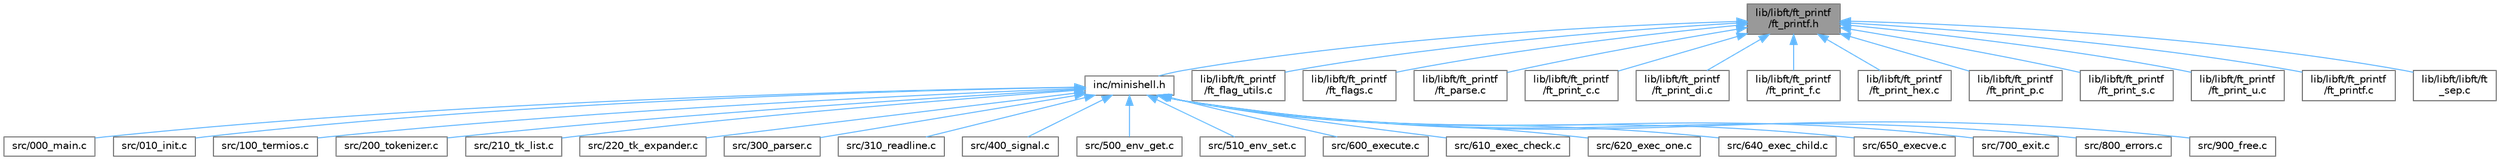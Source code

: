 digraph "lib/libft/ft_printf/ft_printf.h"
{
 // LATEX_PDF_SIZE
  bgcolor="transparent";
  edge [fontname=Helvetica,fontsize=10,labelfontname=Helvetica,labelfontsize=10];
  node [fontname=Helvetica,fontsize=10,shape=box,height=0.2,width=0.4];
  Node1 [id="Node000001",label="lib/libft/ft_printf\l/ft_printf.h",height=0.2,width=0.4,color="gray40", fillcolor="grey60", style="filled", fontcolor="black",tooltip=" "];
  Node1 -> Node2 [id="edge1_Node000001_Node000002",dir="back",color="steelblue1",style="solid",tooltip=" "];
  Node2 [id="Node000002",label="inc/minishell.h",height=0.2,width=0.4,color="grey40", fillcolor="white", style="filled",URL="$minishell_8h.html",tooltip=" "];
  Node2 -> Node3 [id="edge2_Node000002_Node000003",dir="back",color="steelblue1",style="solid",tooltip=" "];
  Node3 [id="Node000003",label="src/000_main.c",height=0.2,width=0.4,color="grey40", fillcolor="white", style="filled",URL="$000__main_8c.html",tooltip=" "];
  Node2 -> Node4 [id="edge3_Node000002_Node000004",dir="back",color="steelblue1",style="solid",tooltip=" "];
  Node4 [id="Node000004",label="src/010_init.c",height=0.2,width=0.4,color="grey40", fillcolor="white", style="filled",URL="$010__init_8c.html",tooltip=" "];
  Node2 -> Node5 [id="edge4_Node000002_Node000005",dir="back",color="steelblue1",style="solid",tooltip=" "];
  Node5 [id="Node000005",label="src/100_termios.c",height=0.2,width=0.4,color="grey40", fillcolor="white", style="filled",URL="$100__termios_8c.html",tooltip=" "];
  Node2 -> Node6 [id="edge5_Node000002_Node000006",dir="back",color="steelblue1",style="solid",tooltip=" "];
  Node6 [id="Node000006",label="src/200_tokenizer.c",height=0.2,width=0.4,color="grey40", fillcolor="white", style="filled",URL="$200__tokenizer_8c.html",tooltip=" "];
  Node2 -> Node7 [id="edge6_Node000002_Node000007",dir="back",color="steelblue1",style="solid",tooltip=" "];
  Node7 [id="Node000007",label="src/210_tk_list.c",height=0.2,width=0.4,color="grey40", fillcolor="white", style="filled",URL="$210__tk__list_8c.html",tooltip=" "];
  Node2 -> Node8 [id="edge7_Node000002_Node000008",dir="back",color="steelblue1",style="solid",tooltip=" "];
  Node8 [id="Node000008",label="src/220_tk_expander.c",height=0.2,width=0.4,color="grey40", fillcolor="white", style="filled",URL="$220__tk__expander_8c.html",tooltip=" "];
  Node2 -> Node9 [id="edge8_Node000002_Node000009",dir="back",color="steelblue1",style="solid",tooltip=" "];
  Node9 [id="Node000009",label="src/300_parser.c",height=0.2,width=0.4,color="grey40", fillcolor="white", style="filled",URL="$300__parser_8c.html",tooltip=" "];
  Node2 -> Node10 [id="edge9_Node000002_Node000010",dir="back",color="steelblue1",style="solid",tooltip=" "];
  Node10 [id="Node000010",label="src/310_readline.c",height=0.2,width=0.4,color="grey40", fillcolor="white", style="filled",URL="$310__readline_8c.html",tooltip=" "];
  Node2 -> Node11 [id="edge10_Node000002_Node000011",dir="back",color="steelblue1",style="solid",tooltip=" "];
  Node11 [id="Node000011",label="src/400_signal.c",height=0.2,width=0.4,color="grey40", fillcolor="white", style="filled",URL="$400__signal_8c.html",tooltip=" "];
  Node2 -> Node12 [id="edge11_Node000002_Node000012",dir="back",color="steelblue1",style="solid",tooltip=" "];
  Node12 [id="Node000012",label="src/500_env_get.c",height=0.2,width=0.4,color="grey40", fillcolor="white", style="filled",URL="$500__env__get_8c.html",tooltip=" "];
  Node2 -> Node13 [id="edge12_Node000002_Node000013",dir="back",color="steelblue1",style="solid",tooltip=" "];
  Node13 [id="Node000013",label="src/510_env_set.c",height=0.2,width=0.4,color="grey40", fillcolor="white", style="filled",URL="$510__env__set_8c.html",tooltip=" "];
  Node2 -> Node14 [id="edge13_Node000002_Node000014",dir="back",color="steelblue1",style="solid",tooltip=" "];
  Node14 [id="Node000014",label="src/600_execute.c",height=0.2,width=0.4,color="grey40", fillcolor="white", style="filled",URL="$600__execute_8c.html",tooltip=" "];
  Node2 -> Node15 [id="edge14_Node000002_Node000015",dir="back",color="steelblue1",style="solid",tooltip=" "];
  Node15 [id="Node000015",label="src/610_exec_check.c",height=0.2,width=0.4,color="grey40", fillcolor="white", style="filled",URL="$610__exec__check_8c.html",tooltip=" "];
  Node2 -> Node16 [id="edge15_Node000002_Node000016",dir="back",color="steelblue1",style="solid",tooltip=" "];
  Node16 [id="Node000016",label="src/620_exec_one.c",height=0.2,width=0.4,color="grey40", fillcolor="white", style="filled",URL="$620__exec__one_8c.html",tooltip=" "];
  Node2 -> Node17 [id="edge16_Node000002_Node000017",dir="back",color="steelblue1",style="solid",tooltip=" "];
  Node17 [id="Node000017",label="src/640_exec_child.c",height=0.2,width=0.4,color="grey40", fillcolor="white", style="filled",URL="$640__exec__child_8c.html",tooltip=" "];
  Node2 -> Node18 [id="edge17_Node000002_Node000018",dir="back",color="steelblue1",style="solid",tooltip=" "];
  Node18 [id="Node000018",label="src/650_execve.c",height=0.2,width=0.4,color="grey40", fillcolor="white", style="filled",URL="$650__execve_8c.html",tooltip=" "];
  Node2 -> Node19 [id="edge18_Node000002_Node000019",dir="back",color="steelblue1",style="solid",tooltip=" "];
  Node19 [id="Node000019",label="src/700_exit.c",height=0.2,width=0.4,color="grey40", fillcolor="white", style="filled",URL="$700__exit_8c.html",tooltip=" "];
  Node2 -> Node20 [id="edge19_Node000002_Node000020",dir="back",color="steelblue1",style="solid",tooltip=" "];
  Node20 [id="Node000020",label="src/800_errors.c",height=0.2,width=0.4,color="grey40", fillcolor="white", style="filled",URL="$800__errors_8c.html",tooltip="static void ft_kill(t_shell *sh, int sig);"];
  Node2 -> Node21 [id="edge20_Node000002_Node000021",dir="back",color="steelblue1",style="solid",tooltip=" "];
  Node21 [id="Node000021",label="src/900_free.c",height=0.2,width=0.4,color="grey40", fillcolor="white", style="filled",URL="$900__free_8c.html",tooltip=" "];
  Node1 -> Node22 [id="edge21_Node000001_Node000022",dir="back",color="steelblue1",style="solid",tooltip=" "];
  Node22 [id="Node000022",label="lib/libft/ft_printf\l/ft_flag_utils.c",height=0.2,width=0.4,color="grey40", fillcolor="white", style="filled",URL="$ft__flag__utils_8c.html",tooltip=" "];
  Node1 -> Node23 [id="edge22_Node000001_Node000023",dir="back",color="steelblue1",style="solid",tooltip=" "];
  Node23 [id="Node000023",label="lib/libft/ft_printf\l/ft_flags.c",height=0.2,width=0.4,color="grey40", fillcolor="white", style="filled",URL="$ft__flags_8c.html",tooltip=" "];
  Node1 -> Node24 [id="edge23_Node000001_Node000024",dir="back",color="steelblue1",style="solid",tooltip=" "];
  Node24 [id="Node000024",label="lib/libft/ft_printf\l/ft_parse.c",height=0.2,width=0.4,color="grey40", fillcolor="white", style="filled",URL="$ft__parse_8c.html",tooltip=" "];
  Node1 -> Node25 [id="edge24_Node000001_Node000025",dir="back",color="steelblue1",style="solid",tooltip=" "];
  Node25 [id="Node000025",label="lib/libft/ft_printf\l/ft_print_c.c",height=0.2,width=0.4,color="grey40", fillcolor="white", style="filled",URL="$ft__print__c_8c.html",tooltip=" "];
  Node1 -> Node26 [id="edge25_Node000001_Node000026",dir="back",color="steelblue1",style="solid",tooltip=" "];
  Node26 [id="Node000026",label="lib/libft/ft_printf\l/ft_print_di.c",height=0.2,width=0.4,color="grey40", fillcolor="white", style="filled",URL="$ft__print__di_8c.html",tooltip=" "];
  Node1 -> Node27 [id="edge26_Node000001_Node000027",dir="back",color="steelblue1",style="solid",tooltip=" "];
  Node27 [id="Node000027",label="lib/libft/ft_printf\l/ft_print_f.c",height=0.2,width=0.4,color="grey40", fillcolor="white", style="filled",URL="$ft__print__f_8c.html",tooltip=" "];
  Node1 -> Node28 [id="edge27_Node000001_Node000028",dir="back",color="steelblue1",style="solid",tooltip=" "];
  Node28 [id="Node000028",label="lib/libft/ft_printf\l/ft_print_hex.c",height=0.2,width=0.4,color="grey40", fillcolor="white", style="filled",URL="$ft__print__hex_8c.html",tooltip=" "];
  Node1 -> Node29 [id="edge28_Node000001_Node000029",dir="back",color="steelblue1",style="solid",tooltip=" "];
  Node29 [id="Node000029",label="lib/libft/ft_printf\l/ft_print_p.c",height=0.2,width=0.4,color="grey40", fillcolor="white", style="filled",URL="$ft__print__p_8c.html",tooltip=" "];
  Node1 -> Node30 [id="edge29_Node000001_Node000030",dir="back",color="steelblue1",style="solid",tooltip=" "];
  Node30 [id="Node000030",label="lib/libft/ft_printf\l/ft_print_s.c",height=0.2,width=0.4,color="grey40", fillcolor="white", style="filled",URL="$ft__print__s_8c.html",tooltip=" "];
  Node1 -> Node31 [id="edge30_Node000001_Node000031",dir="back",color="steelblue1",style="solid",tooltip=" "];
  Node31 [id="Node000031",label="lib/libft/ft_printf\l/ft_print_u.c",height=0.2,width=0.4,color="grey40", fillcolor="white", style="filled",URL="$ft__print__u_8c.html",tooltip=" "];
  Node1 -> Node32 [id="edge31_Node000001_Node000032",dir="back",color="steelblue1",style="solid",tooltip=" "];
  Node32 [id="Node000032",label="lib/libft/ft_printf\l/ft_printf.c",height=0.2,width=0.4,color="grey40", fillcolor="white", style="filled",URL="$ft__printf_8c.html",tooltip=" "];
  Node1 -> Node33 [id="edge32_Node000001_Node000033",dir="back",color="steelblue1",style="solid",tooltip=" "];
  Node33 [id="Node000033",label="lib/libft/libft/ft\l_sep.c",height=0.2,width=0.4,color="grey40", fillcolor="white", style="filled",URL="$ft__sep_8c.html",tooltip=" "];
}
